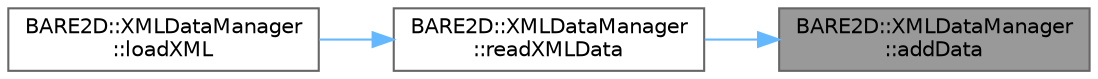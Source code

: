 digraph "BARE2D::XMLDataManager::addData"
{
 // INTERACTIVE_SVG=YES
 // LATEX_PDF_SIZE
  bgcolor="transparent";
  edge [fontname=Helvetica,fontsize=10,labelfontname=Helvetica,labelfontsize=10];
  node [fontname=Helvetica,fontsize=10,shape=box,height=0.2,width=0.4];
  rankdir="RL";
  Node1 [label="BARE2D::XMLDataManager\l::addData",height=0.2,width=0.4,color="gray40", fillcolor="grey60", style="filled", fontcolor="black",tooltip="Adds a piece of data to the cache, in the appropriate sub-cache."];
  Node1 -> Node2 [dir="back",color="steelblue1",style="solid"];
  Node2 [label="BARE2D::XMLDataManager\l::readXMLData",height=0.2,width=0.4,color="grey40", fillcolor="white", style="filled",URL="$class_b_a_r_e2_d_1_1_x_m_l_data_manager.html#a85100a24e685d21a8f2af8f87def391a",tooltip="Reads a single subcache from a single file."];
  Node2 -> Node3 [dir="back",color="steelblue1",style="solid"];
  Node3 [label="BARE2D::XMLDataManager\l::loadXML",height=0.2,width=0.4,color="grey40", fillcolor="white", style="filled",URL="$class_b_a_r_e2_d_1_1_x_m_l_data_manager.html#ac4a9f3f5c2a496e2df493a10df0003d3",tooltip="Loads all of the files from the filepath that end in .xml to the caches. Does not clear caches."];
}
